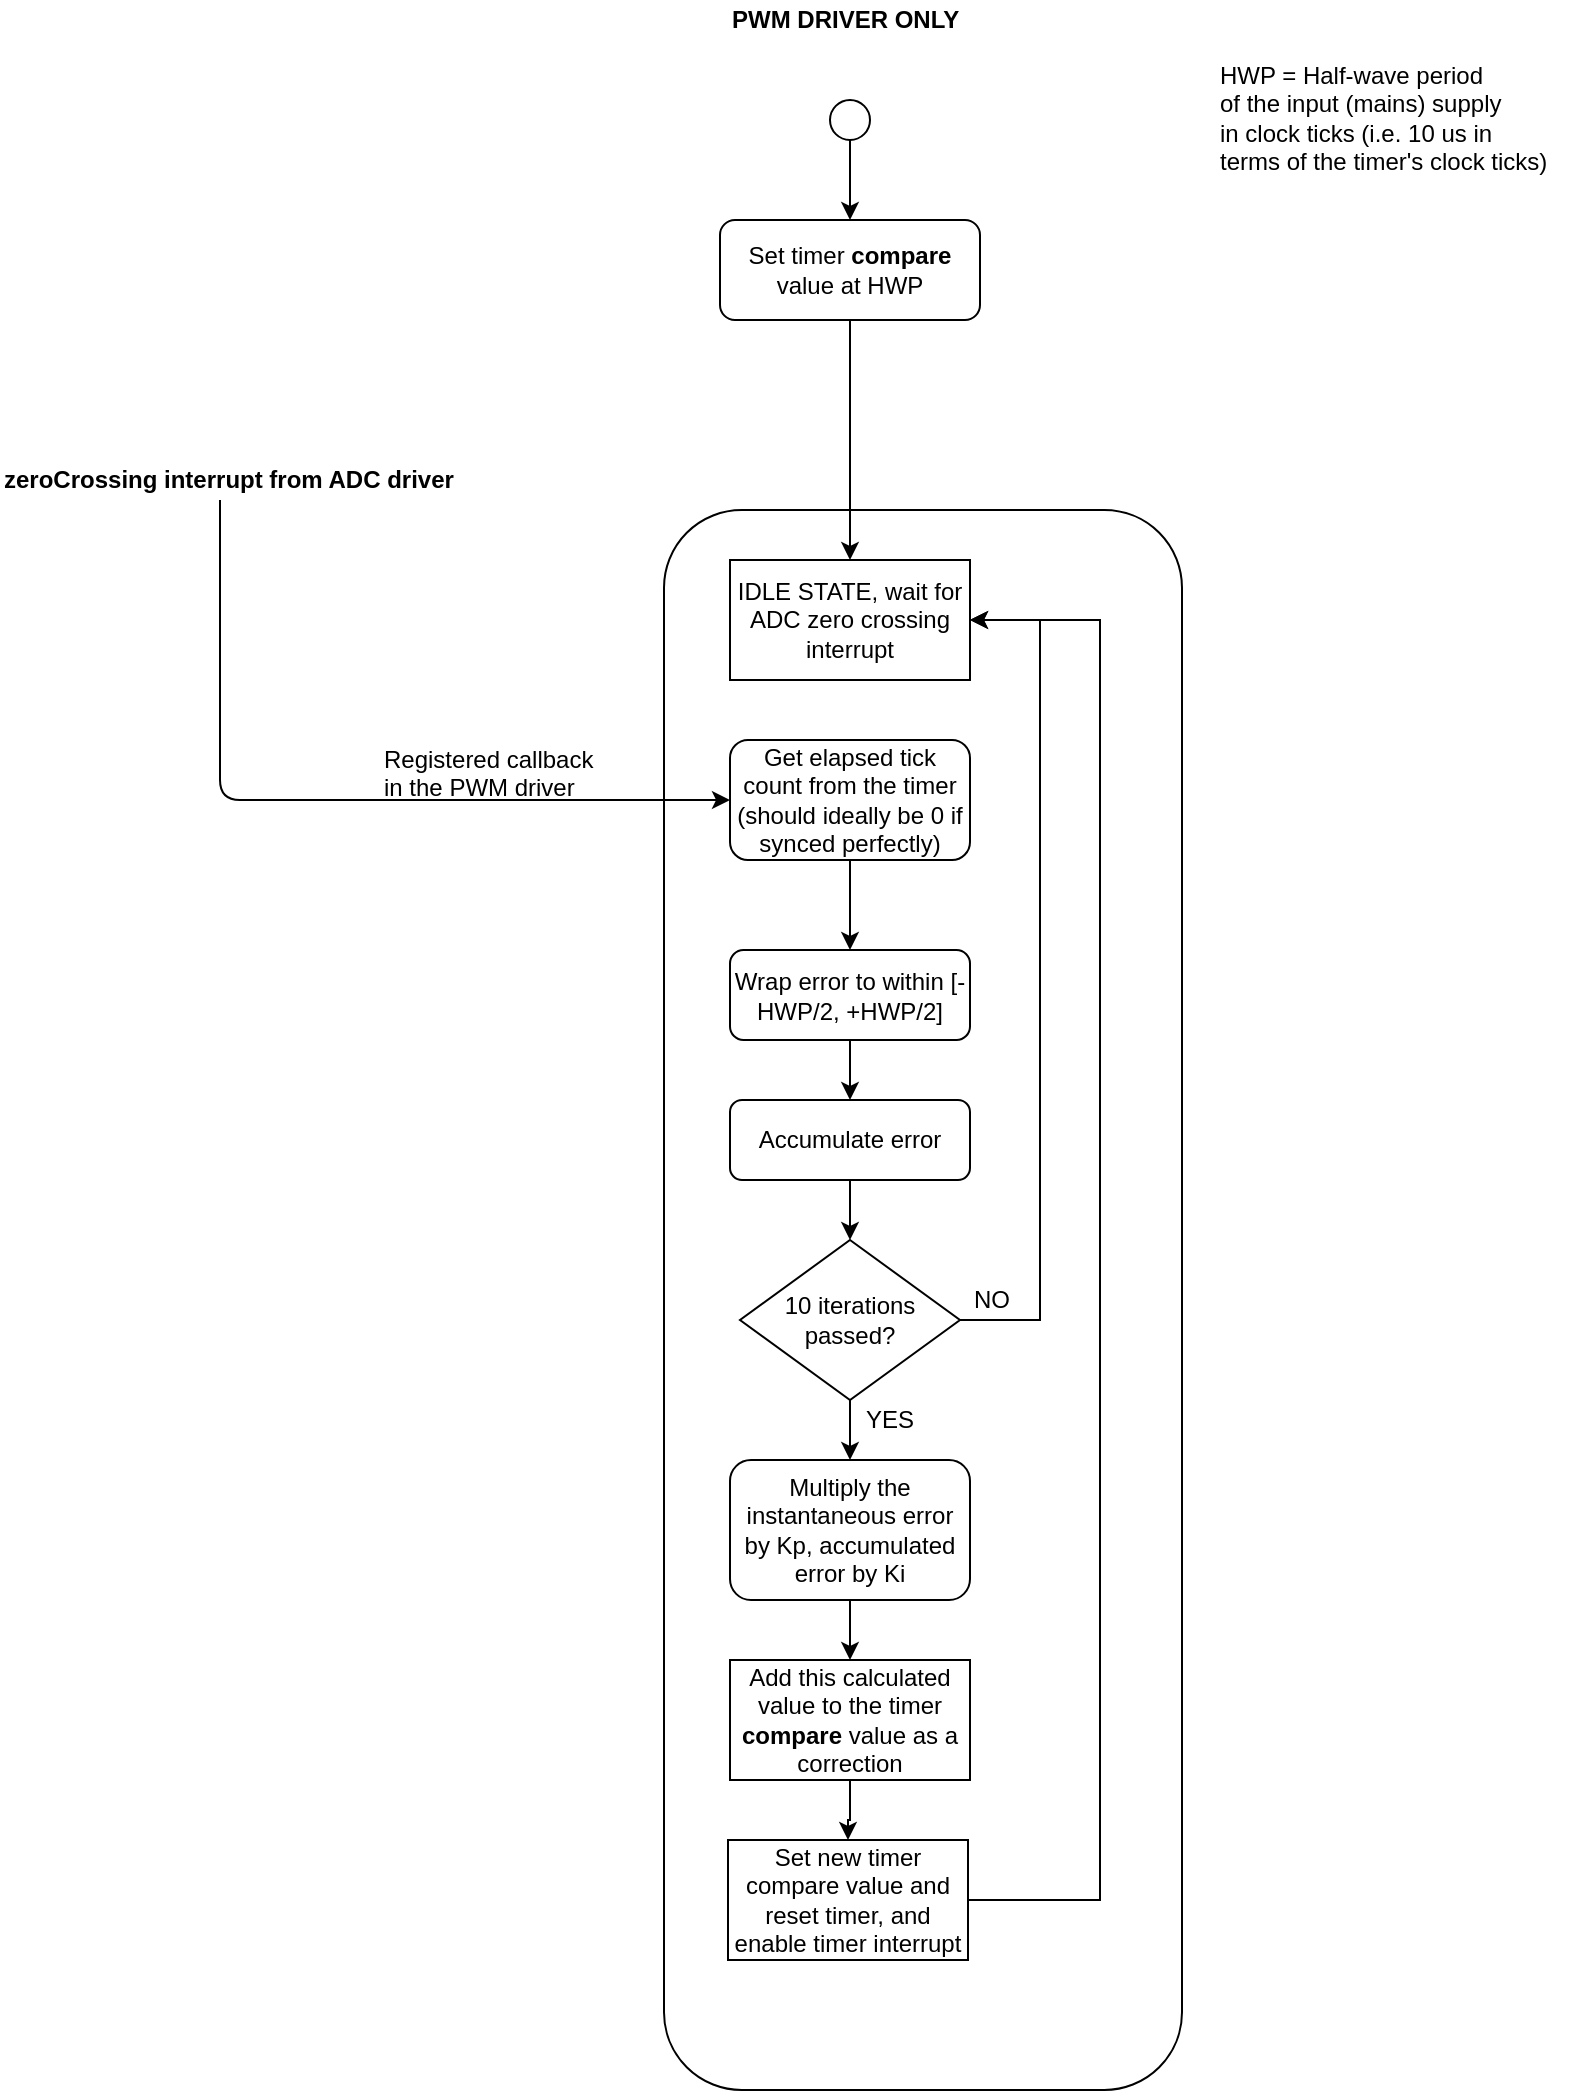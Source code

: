 <mxfile version="11.2.8" type="device" pages="1"><diagram name="Page-1" id="13e1069c-82ec-6db2-03f1-153e76fe0fe0"><mxGraphModel dx="1635" dy="855" grid="1" gridSize="10" guides="1" tooltips="1" connect="1" arrows="1" fold="1" page="1" pageScale="1" pageWidth="1100" pageHeight="850" background="#ffffff" math="0" shadow="0"><root><mxCell id="0"/><mxCell id="1" parent="0"/><mxCell id="CMldUMEvrOmCsmr6zBc9-8" value="" style="rounded=1;whiteSpace=wrap;html=1;" vertex="1" parent="1"><mxGeometry x="392" y="305" width="259" height="790" as="geometry"/></mxCell><mxCell id="CMldUMEvrOmCsmr6zBc9-1" value="" style="ellipse;whiteSpace=wrap;html=1;" vertex="1" parent="1"><mxGeometry x="475" y="100" width="20" height="20" as="geometry"/></mxCell><mxCell id="CMldUMEvrOmCsmr6zBc9-9" value="" style="edgeStyle=orthogonalEdgeStyle;rounded=0;orthogonalLoop=1;jettySize=auto;html=1;entryX=0.5;entryY=0;entryDx=0;entryDy=0;" edge="1" parent="1" source="CMldUMEvrOmCsmr6zBc9-2" target="CMldUMEvrOmCsmr6zBc9-11"><mxGeometry relative="1" as="geometry"><mxPoint x="540" y="309" as="targetPoint"/></mxGeometry></mxCell><mxCell id="CMldUMEvrOmCsmr6zBc9-2" value="Set timer &lt;b&gt;compare&lt;/b&gt; value at HWP" style="rounded=1;whiteSpace=wrap;html=1;" vertex="1" parent="1"><mxGeometry x="420" y="160" width="130" height="50" as="geometry"/></mxCell><mxCell id="CMldUMEvrOmCsmr6zBc9-3" value="" style="endArrow=classic;html=1;exitX=0.5;exitY=1;exitDx=0;exitDy=0;entryX=0.5;entryY=0;entryDx=0;entryDy=0;" edge="1" parent="1" source="CMldUMEvrOmCsmr6zBc9-1" target="CMldUMEvrOmCsmr6zBc9-2"><mxGeometry width="50" height="50" relative="1" as="geometry"><mxPoint x="420" y="510" as="sourcePoint"/><mxPoint x="470" y="460" as="targetPoint"/></mxGeometry></mxCell><mxCell id="CMldUMEvrOmCsmr6zBc9-14" value="" style="edgeStyle=orthogonalEdgeStyle;rounded=0;orthogonalLoop=1;jettySize=auto;html=1;" edge="1" parent="1" source="CMldUMEvrOmCsmr6zBc9-4" target="CMldUMEvrOmCsmr6zBc9-13"><mxGeometry relative="1" as="geometry"/></mxCell><mxCell id="CMldUMEvrOmCsmr6zBc9-4" value="Get elapsed tick count from the timer (should ideally be 0 if synced perfectly)" style="rounded=1;whiteSpace=wrap;html=1;" vertex="1" parent="1"><mxGeometry x="425" y="420" width="120" height="60" as="geometry"/></mxCell><mxCell id="CMldUMEvrOmCsmr6zBc9-28" style="edgeStyle=orthogonalEdgeStyle;rounded=0;orthogonalLoop=1;jettySize=auto;html=1;exitX=0.5;exitY=1;exitDx=0;exitDy=0;entryX=0.5;entryY=0;entryDx=0;entryDy=0;" edge="1" parent="1" source="CMldUMEvrOmCsmr6zBc9-13" target="CMldUMEvrOmCsmr6zBc9-17"><mxGeometry relative="1" as="geometry"/></mxCell><mxCell id="CMldUMEvrOmCsmr6zBc9-13" value="Wrap error to within [-HWP/2, +HWP/2]" style="rounded=1;whiteSpace=wrap;html=1;" vertex="1" parent="1"><mxGeometry x="425" y="525" width="120" height="45" as="geometry"/></mxCell><mxCell id="CMldUMEvrOmCsmr6zBc9-5" value="&lt;b&gt;PWM DRIVER ONLY&lt;/b&gt;" style="text;html=1;resizable=0;points=[];autosize=1;align=left;verticalAlign=top;spacingTop=-4;" vertex="1" parent="1"><mxGeometry x="424" y="50" width="130" height="10" as="geometry"/></mxCell><mxCell id="CMldUMEvrOmCsmr6zBc9-6" value="" style="endArrow=classic;html=1;entryX=0;entryY=0.5;entryDx=0;entryDy=0;" edge="1" parent="1" target="CMldUMEvrOmCsmr6zBc9-4"><mxGeometry width="50" height="50" relative="1" as="geometry"><mxPoint x="170" y="300" as="sourcePoint"/><mxPoint x="320" y="440" as="targetPoint"/><Array as="points"><mxPoint x="170" y="450"/></Array></mxGeometry></mxCell><mxCell id="CMldUMEvrOmCsmr6zBc9-7" value="&lt;b&gt;zeroCrossing interrupt from ADC driver&lt;/b&gt;" style="text;html=1;resizable=0;points=[];autosize=1;align=left;verticalAlign=top;spacingTop=-4;" vertex="1" parent="1"><mxGeometry x="60" y="280" width="240" height="10" as="geometry"/></mxCell><mxCell id="CMldUMEvrOmCsmr6zBc9-11" value="IDLE STATE, wait for ADC zero crossing interrupt" style="rounded=0;whiteSpace=wrap;html=1;" vertex="1" parent="1"><mxGeometry x="425" y="330" width="120" height="60" as="geometry"/></mxCell><mxCell id="CMldUMEvrOmCsmr6zBc9-12" value="Registered callback &lt;br&gt;in the PWM driver" style="text;html=1;resizable=0;points=[];autosize=1;align=left;verticalAlign=top;spacingTop=-4;" vertex="1" parent="1"><mxGeometry x="250" y="420" width="120" height="30" as="geometry"/></mxCell><mxCell id="CMldUMEvrOmCsmr6zBc9-16" value="HWP = Half-wave period &lt;br&gt;of the input (mains) supply&lt;br&gt;in clock ticks (i.e. 10 us in&amp;nbsp;&lt;br&gt;terms of the timer's clock ticks)" style="text;html=1;resizable=0;points=[];autosize=1;align=left;verticalAlign=top;spacingTop=-4;" vertex="1" parent="1"><mxGeometry x="668" y="78" width="180" height="50" as="geometry"/></mxCell><mxCell id="CMldUMEvrOmCsmr6zBc9-29" style="edgeStyle=orthogonalEdgeStyle;rounded=0;orthogonalLoop=1;jettySize=auto;html=1;exitX=0.5;exitY=1;exitDx=0;exitDy=0;entryX=0.5;entryY=0;entryDx=0;entryDy=0;" edge="1" parent="1" source="CMldUMEvrOmCsmr6zBc9-17" target="CMldUMEvrOmCsmr6zBc9-19"><mxGeometry relative="1" as="geometry"/></mxCell><mxCell id="CMldUMEvrOmCsmr6zBc9-17" value="Accumulate error" style="rounded=1;whiteSpace=wrap;html=1;" vertex="1" parent="1"><mxGeometry x="425" y="600" width="120" height="40" as="geometry"/></mxCell><mxCell id="CMldUMEvrOmCsmr6zBc9-35" style="edgeStyle=orthogonalEdgeStyle;rounded=0;orthogonalLoop=1;jettySize=auto;html=1;exitX=0.5;exitY=1;exitDx=0;exitDy=0;entryX=0.5;entryY=0;entryDx=0;entryDy=0;" edge="1" parent="1" source="CMldUMEvrOmCsmr6zBc9-18" target="CMldUMEvrOmCsmr6zBc9-34"><mxGeometry relative="1" as="geometry"/></mxCell><mxCell id="CMldUMEvrOmCsmr6zBc9-18" value="Multiply the instantaneous error by Kp, accumulated error by Ki" style="rounded=1;whiteSpace=wrap;html=1;" vertex="1" parent="1"><mxGeometry x="425" y="780" width="120" height="70" as="geometry"/></mxCell><mxCell id="CMldUMEvrOmCsmr6zBc9-32" style="edgeStyle=orthogonalEdgeStyle;rounded=0;orthogonalLoop=1;jettySize=auto;html=1;exitX=0.5;exitY=1;exitDx=0;exitDy=0;entryX=0.5;entryY=0;entryDx=0;entryDy=0;" edge="1" parent="1" source="CMldUMEvrOmCsmr6zBc9-19" target="CMldUMEvrOmCsmr6zBc9-18"><mxGeometry relative="1" as="geometry"/></mxCell><mxCell id="CMldUMEvrOmCsmr6zBc9-19" value="10 iterations passed?" style="rhombus;whiteSpace=wrap;html=1;" vertex="1" parent="1"><mxGeometry x="430" y="670" width="110" height="80" as="geometry"/></mxCell><mxCell id="CMldUMEvrOmCsmr6zBc9-31" value="" style="group" vertex="1" connectable="0" parent="1"><mxGeometry x="545" y="360" width="35" height="350" as="geometry"/></mxCell><mxCell id="CMldUMEvrOmCsmr6zBc9-30" style="edgeStyle=orthogonalEdgeStyle;rounded=0;orthogonalLoop=1;jettySize=auto;html=1;exitX=1;exitY=0.5;exitDx=0;exitDy=0;entryX=1;entryY=0.5;entryDx=0;entryDy=0;" edge="1" parent="CMldUMEvrOmCsmr6zBc9-31" source="CMldUMEvrOmCsmr6zBc9-19" target="CMldUMEvrOmCsmr6zBc9-11"><mxGeometry relative="1" as="geometry"><Array as="points"><mxPoint x="35" y="350"/><mxPoint x="35"/></Array></mxGeometry></mxCell><mxCell id="CMldUMEvrOmCsmr6zBc9-27" value="NO" style="text;html=1;resizable=0;points=[];autosize=1;align=left;verticalAlign=top;spacingTop=-4;" vertex="1" parent="CMldUMEvrOmCsmr6zBc9-31"><mxGeometry y="330" width="30" height="10" as="geometry"/></mxCell><mxCell id="CMldUMEvrOmCsmr6zBc9-33" value="YES" style="text;html=1;strokeColor=none;fillColor=none;align=center;verticalAlign=middle;whiteSpace=wrap;rounded=0;" vertex="1" parent="1"><mxGeometry x="485" y="750" width="40" height="20" as="geometry"/></mxCell><mxCell id="CMldUMEvrOmCsmr6zBc9-37" value="" style="edgeStyle=orthogonalEdgeStyle;rounded=0;orthogonalLoop=1;jettySize=auto;html=1;" edge="1" parent="1" source="CMldUMEvrOmCsmr6zBc9-34" target="CMldUMEvrOmCsmr6zBc9-36"><mxGeometry relative="1" as="geometry"/></mxCell><mxCell id="CMldUMEvrOmCsmr6zBc9-34" value="Add this calculated value to the timer &lt;b&gt;compare &lt;/b&gt;value as a correction" style="rounded=0;whiteSpace=wrap;html=1;" vertex="1" parent="1"><mxGeometry x="425" y="880" width="120" height="60" as="geometry"/></mxCell><mxCell id="CMldUMEvrOmCsmr6zBc9-38" style="edgeStyle=orthogonalEdgeStyle;rounded=0;orthogonalLoop=1;jettySize=auto;html=1;exitX=1;exitY=0.5;exitDx=0;exitDy=0;entryX=1;entryY=0.5;entryDx=0;entryDy=0;" edge="1" parent="1" source="CMldUMEvrOmCsmr6zBc9-36" target="CMldUMEvrOmCsmr6zBc9-11"><mxGeometry relative="1" as="geometry"><Array as="points"><mxPoint x="610" y="1000"/><mxPoint x="610" y="360"/></Array></mxGeometry></mxCell><mxCell id="CMldUMEvrOmCsmr6zBc9-36" value="Set new timer compare value and reset timer, and enable timer interrupt" style="rounded=0;whiteSpace=wrap;html=1;" vertex="1" parent="1"><mxGeometry x="424" y="970" width="120" height="60" as="geometry"/></mxCell></root></mxGraphModel></diagram></mxfile>